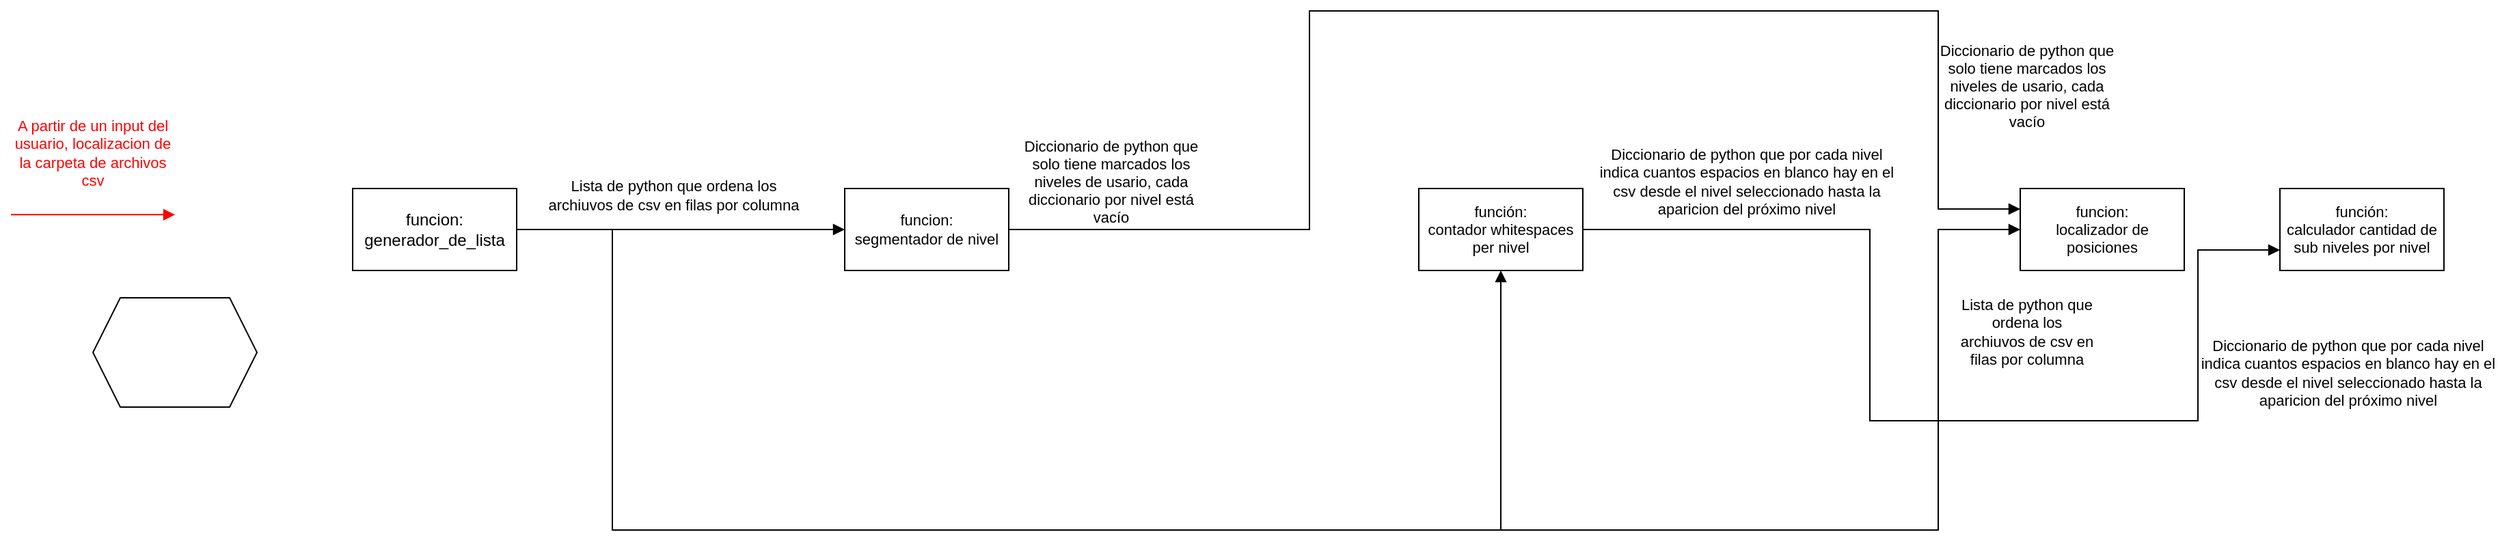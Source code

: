 <mxfile version="21.3.6" type="github">
  <diagram name="Página-1" id="Urwu7qwTcOLkvCBN5Y3i">
    <mxGraphModel dx="1226" dy="740" grid="1" gridSize="10" guides="1" tooltips="1" connect="1" arrows="1" fold="1" page="1" pageScale="1" pageWidth="1654" pageHeight="1169" math="0" shadow="0">
      <root>
        <mxCell id="0" />
        <mxCell id="1" parent="0" />
        <mxCell id="-mFsq0soXuWweNvaHCEV-4" style="edgeStyle=orthogonalEdgeStyle;shape=connector;rounded=0;orthogonalLoop=1;jettySize=auto;html=1;labelBackgroundColor=default;strokeColor=#FF0000;fontFamily=Helvetica;fontSize=11;fontColor=default;endArrow=block;endFill=1;" edge="1" parent="1">
          <mxGeometry relative="1" as="geometry">
            <mxPoint x="150" y="259.13" as="targetPoint" />
            <mxPoint x="30" y="259.13" as="sourcePoint" />
          </mxGeometry>
        </mxCell>
        <mxCell id="-mFsq0soXuWweNvaHCEV-6" style="edgeStyle=orthogonalEdgeStyle;shape=connector;rounded=0;orthogonalLoop=1;jettySize=auto;html=1;labelBackgroundColor=default;strokeColor=default;fontFamily=Helvetica;fontSize=11;fontColor=default;endArrow=block;endFill=1;" edge="1" parent="1" source="-mFsq0soXuWweNvaHCEV-1" target="-mFsq0soXuWweNvaHCEV-8">
          <mxGeometry relative="1" as="geometry">
            <mxPoint x="710" y="270" as="targetPoint" />
          </mxGeometry>
        </mxCell>
        <mxCell id="-mFsq0soXuWweNvaHCEV-11" style="edgeStyle=orthogonalEdgeStyle;shape=connector;rounded=0;orthogonalLoop=1;jettySize=auto;html=1;labelBackgroundColor=default;strokeColor=default;fontFamily=Helvetica;fontSize=11;fontColor=default;endArrow=block;endFill=1;" edge="1" parent="1" source="-mFsq0soXuWweNvaHCEV-1" target="-mFsq0soXuWweNvaHCEV-13">
          <mxGeometry relative="1" as="geometry">
            <mxPoint x="960" y="460" as="targetPoint" />
            <Array as="points">
              <mxPoint x="470" y="270" />
              <mxPoint x="470" y="490" />
              <mxPoint x="1120" y="490" />
            </Array>
          </mxGeometry>
        </mxCell>
        <mxCell id="-mFsq0soXuWweNvaHCEV-17" style="edgeStyle=orthogonalEdgeStyle;shape=connector;rounded=0;orthogonalLoop=1;jettySize=auto;html=1;labelBackgroundColor=default;strokeColor=default;fontFamily=Helvetica;fontSize=11;fontColor=default;endArrow=block;endFill=1;entryX=0;entryY=0.5;entryDx=0;entryDy=0;" edge="1" parent="1" source="-mFsq0soXuWweNvaHCEV-1" target="-mFsq0soXuWweNvaHCEV-16">
          <mxGeometry relative="1" as="geometry">
            <mxPoint x="1470" y="360" as="targetPoint" />
            <Array as="points">
              <mxPoint x="470" y="270" />
              <mxPoint x="470" y="490" />
              <mxPoint x="1440" y="490" />
              <mxPoint x="1440" y="270" />
            </Array>
          </mxGeometry>
        </mxCell>
        <mxCell id="-mFsq0soXuWweNvaHCEV-1" value="funcion:&lt;br&gt;generador_de_lista" style="rounded=0;whiteSpace=wrap;html=1;" vertex="1" parent="1">
          <mxGeometry x="280" y="240" width="120" height="60" as="geometry" />
        </mxCell>
        <mxCell id="-mFsq0soXuWweNvaHCEV-5" value="A partir de un input del usuario, localizacion de la carpeta de archivos csv" style="text;html=1;strokeColor=none;fillColor=none;align=center;verticalAlign=middle;whiteSpace=wrap;rounded=0;fontSize=11;fontFamily=Helvetica;fontColor=#FF0000;" vertex="1" parent="1">
          <mxGeometry x="30" y="199.13" width="120" height="30" as="geometry" />
        </mxCell>
        <mxCell id="-mFsq0soXuWweNvaHCEV-7" value="Lista de python que ordena los archiuvos de csv en filas por columna" style="text;html=1;strokeColor=none;fillColor=none;align=center;verticalAlign=middle;whiteSpace=wrap;rounded=0;fontSize=11;fontFamily=Helvetica;fontColor=default;" vertex="1" parent="1">
          <mxGeometry x="420" y="230" width="190" height="30" as="geometry" />
        </mxCell>
        <mxCell id="-mFsq0soXuWweNvaHCEV-10" style="edgeStyle=orthogonalEdgeStyle;shape=connector;rounded=0;orthogonalLoop=1;jettySize=auto;html=1;labelBackgroundColor=default;strokeColor=default;fontFamily=Helvetica;fontSize=11;fontColor=default;endArrow=block;endFill=1;entryX=0;entryY=0.25;entryDx=0;entryDy=0;" edge="1" parent="1" source="-mFsq0soXuWweNvaHCEV-8" target="-mFsq0soXuWweNvaHCEV-16">
          <mxGeometry relative="1" as="geometry">
            <mxPoint x="1480" y="130" as="targetPoint" />
            <Array as="points">
              <mxPoint x="980" y="270" />
              <mxPoint x="980" y="110" />
              <mxPoint x="1440" y="110" />
              <mxPoint x="1440" y="255" />
            </Array>
          </mxGeometry>
        </mxCell>
        <mxCell id="-mFsq0soXuWweNvaHCEV-8" value="funcion:&lt;br&gt;segmentador de nivel" style="rounded=0;whiteSpace=wrap;html=1;fontFamily=Helvetica;fontSize=11;fontColor=default;" vertex="1" parent="1">
          <mxGeometry x="640" y="240" width="120" height="60" as="geometry" />
        </mxCell>
        <mxCell id="-mFsq0soXuWweNvaHCEV-9" value="Diccionario de python que solo tiene marcados los niveles de usario, cada diccionario por nivel está vacío" style="text;html=1;strokeColor=none;fillColor=none;align=center;verticalAlign=middle;whiteSpace=wrap;rounded=0;fontSize=11;fontFamily=Helvetica;fontColor=default;" vertex="1" parent="1">
          <mxGeometry x="760" y="220" width="150" height="30" as="geometry" />
        </mxCell>
        <mxCell id="-mFsq0soXuWweNvaHCEV-12" value="" style="shape=hexagon;perimeter=hexagonPerimeter2;whiteSpace=wrap;html=1;fixedSize=1;fontFamily=Helvetica;fontSize=11;fontColor=default;" vertex="1" parent="1">
          <mxGeometry x="90" y="320" width="120" height="80" as="geometry" />
        </mxCell>
        <mxCell id="-mFsq0soXuWweNvaHCEV-14" style="edgeStyle=orthogonalEdgeStyle;shape=connector;rounded=0;orthogonalLoop=1;jettySize=auto;html=1;labelBackgroundColor=default;strokeColor=default;fontFamily=Helvetica;fontSize=11;fontColor=default;endArrow=block;endFill=1;entryX=0;entryY=0.75;entryDx=0;entryDy=0;" edge="1" parent="1" source="-mFsq0soXuWweNvaHCEV-13" target="-mFsq0soXuWweNvaHCEV-20">
          <mxGeometry relative="1" as="geometry">
            <mxPoint x="1690" y="400" as="targetPoint" />
            <Array as="points">
              <mxPoint x="1390" y="270" />
              <mxPoint x="1390" y="410" />
              <mxPoint x="1630" y="410" />
              <mxPoint x="1630" y="285" />
            </Array>
          </mxGeometry>
        </mxCell>
        <mxCell id="-mFsq0soXuWweNvaHCEV-13" value="función:&lt;br&gt;contador whitespaces per nivel" style="rounded=0;whiteSpace=wrap;html=1;fontFamily=Helvetica;fontSize=11;fontColor=default;" vertex="1" parent="1">
          <mxGeometry x="1060" y="240" width="120" height="60" as="geometry" />
        </mxCell>
        <mxCell id="-mFsq0soXuWweNvaHCEV-15" value="Diccionario de python que por cada nivel indica cuantos espacios en blanco hay en el csv desde el nivel seleccionado hasta la aparicion del próximo nivel" style="text;html=1;strokeColor=none;fillColor=none;align=center;verticalAlign=middle;whiteSpace=wrap;rounded=0;fontSize=11;fontFamily=Helvetica;fontColor=default;" vertex="1" parent="1">
          <mxGeometry x="1190" y="220" width="220" height="30" as="geometry" />
        </mxCell>
        <mxCell id="-mFsq0soXuWweNvaHCEV-16" value="funcion:&lt;br&gt;localizador de posiciones" style="rounded=0;whiteSpace=wrap;html=1;fontFamily=Helvetica;fontSize=11;fontColor=default;" vertex="1" parent="1">
          <mxGeometry x="1500" y="240" width="120" height="60" as="geometry" />
        </mxCell>
        <mxCell id="-mFsq0soXuWweNvaHCEV-18" value="Diccionario de python que solo tiene marcados los niveles de usario, cada diccionario por nivel está vacío" style="text;html=1;strokeColor=none;fillColor=none;align=center;verticalAlign=middle;whiteSpace=wrap;rounded=0;fontSize=11;fontFamily=Helvetica;fontColor=default;" vertex="1" parent="1">
          <mxGeometry x="1430" y="150" width="150" height="30" as="geometry" />
        </mxCell>
        <mxCell id="-mFsq0soXuWweNvaHCEV-19" value="Lista de python que ordena los archiuvos de csv en filas por columna" style="text;html=1;strokeColor=none;fillColor=none;align=center;verticalAlign=middle;whiteSpace=wrap;rounded=0;fontSize=11;fontFamily=Helvetica;fontColor=default;" vertex="1" parent="1">
          <mxGeometry x="1455" y="330" width="100" height="30" as="geometry" />
        </mxCell>
        <mxCell id="-mFsq0soXuWweNvaHCEV-20" value="función:&lt;br&gt;calculador cantidad de sub niveles por nivel" style="rounded=0;whiteSpace=wrap;html=1;fontFamily=Helvetica;fontSize=11;fontColor=default;" vertex="1" parent="1">
          <mxGeometry x="1690" y="240" width="120" height="60" as="geometry" />
        </mxCell>
        <mxCell id="-mFsq0soXuWweNvaHCEV-21" value="Diccionario de python que por cada nivel indica cuantos espacios en blanco hay en el csv desde el nivel seleccionado hasta la aparicion del próximo nivel" style="text;html=1;strokeColor=none;fillColor=none;align=center;verticalAlign=middle;whiteSpace=wrap;rounded=0;fontSize=11;fontFamily=Helvetica;fontColor=default;" vertex="1" parent="1">
          <mxGeometry x="1630" y="360" width="220" height="30" as="geometry" />
        </mxCell>
      </root>
    </mxGraphModel>
  </diagram>
</mxfile>
